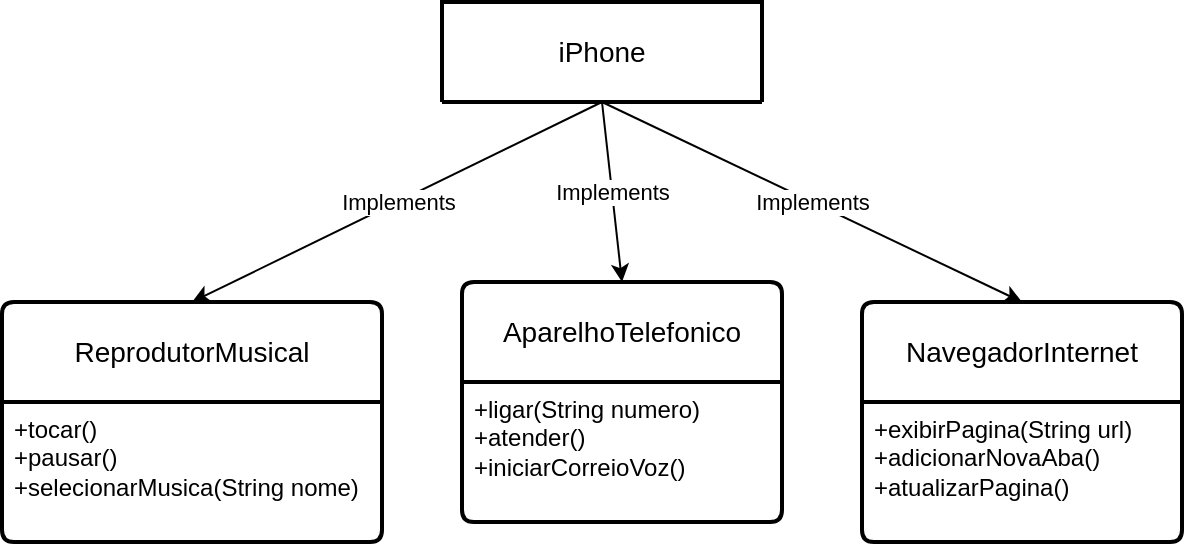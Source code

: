 <mxfile version="24.8.3">
  <diagram id="R2lEEEUBdFMjLlhIrx00" name="Page-1">
    <mxGraphModel dx="837" dy="449" grid="1" gridSize="10" guides="1" tooltips="1" connect="1" arrows="1" fold="1" page="1" pageScale="1" pageWidth="850" pageHeight="1100" math="0" shadow="0" extFonts="Permanent Marker^https://fonts.googleapis.com/css?family=Permanent+Marker">
      <root>
        <mxCell id="0" />
        <mxCell id="1" parent="0" />
        <mxCell id="laiH6fXHOS-rCVjp8rCz-1" value="iPhone" style="swimlane;childLayout=stackLayout;horizontal=1;startSize=50;horizontalStack=0;rounded=1;fontSize=14;fontStyle=0;strokeWidth=2;resizeParent=0;resizeLast=1;shadow=0;dashed=0;align=center;arcSize=4;whiteSpace=wrap;html=1;" vertex="1" parent="1">
          <mxGeometry x="310" y="100" width="160" height="50" as="geometry" />
        </mxCell>
        <mxCell id="laiH6fXHOS-rCVjp8rCz-2" value="&lt;div&gt;&lt;br&gt;&lt;/div&gt;&lt;div&gt;&lt;br&gt;&lt;/div&gt;" style="align=left;strokeColor=none;fillColor=none;spacingLeft=4;fontSize=12;verticalAlign=top;resizable=0;rotatable=0;part=1;html=1;" vertex="1" parent="laiH6fXHOS-rCVjp8rCz-1">
          <mxGeometry y="50" width="160" as="geometry" />
        </mxCell>
        <mxCell id="laiH6fXHOS-rCVjp8rCz-3" value="ReprodutorMusical" style="swimlane;childLayout=stackLayout;horizontal=1;startSize=50;horizontalStack=0;rounded=1;fontSize=14;fontStyle=0;strokeWidth=2;resizeParent=0;resizeLast=1;shadow=0;dashed=0;align=center;arcSize=4;whiteSpace=wrap;html=1;" vertex="1" parent="1">
          <mxGeometry x="90" y="250" width="190" height="120" as="geometry" />
        </mxCell>
        <mxCell id="laiH6fXHOS-rCVjp8rCz-4" value="+tocar()&lt;br&gt;+pausar()&lt;br&gt;+selecionarMusica(String nome)" style="align=left;strokeColor=none;fillColor=none;spacingLeft=4;fontSize=12;verticalAlign=top;resizable=0;rotatable=0;part=1;html=1;" vertex="1" parent="laiH6fXHOS-rCVjp8rCz-3">
          <mxGeometry y="50" width="190" height="70" as="geometry" />
        </mxCell>
        <mxCell id="laiH6fXHOS-rCVjp8rCz-5" value="AparelhoTelefonico" style="swimlane;childLayout=stackLayout;horizontal=1;startSize=50;horizontalStack=0;rounded=1;fontSize=14;fontStyle=0;strokeWidth=2;resizeParent=0;resizeLast=1;shadow=0;dashed=0;align=center;arcSize=4;whiteSpace=wrap;html=1;" vertex="1" parent="1">
          <mxGeometry x="320" y="240" width="160" height="120" as="geometry" />
        </mxCell>
        <mxCell id="laiH6fXHOS-rCVjp8rCz-6" value="+ligar(String numero)&lt;br&gt;+atender()&lt;br&gt;+iniciarCorreioVoz()" style="align=left;strokeColor=none;fillColor=none;spacingLeft=4;fontSize=12;verticalAlign=top;resizable=0;rotatable=0;part=1;html=1;" vertex="1" parent="laiH6fXHOS-rCVjp8rCz-5">
          <mxGeometry y="50" width="160" height="70" as="geometry" />
        </mxCell>
        <mxCell id="laiH6fXHOS-rCVjp8rCz-7" value="NavegadorInternet" style="swimlane;childLayout=stackLayout;horizontal=1;startSize=50;horizontalStack=0;rounded=1;fontSize=14;fontStyle=0;strokeWidth=2;resizeParent=0;resizeLast=1;shadow=0;dashed=0;align=center;arcSize=4;whiteSpace=wrap;html=1;" vertex="1" parent="1">
          <mxGeometry x="520" y="250" width="160" height="120" as="geometry" />
        </mxCell>
        <mxCell id="laiH6fXHOS-rCVjp8rCz-8" value="+exibirPagina(String url)&lt;br&gt;+adicionarNovaAba()&lt;br&gt;+atualizarPagina()" style="align=left;strokeColor=none;fillColor=none;spacingLeft=4;fontSize=12;verticalAlign=top;resizable=0;rotatable=0;part=1;html=1;" vertex="1" parent="laiH6fXHOS-rCVjp8rCz-7">
          <mxGeometry y="50" width="160" height="70" as="geometry" />
        </mxCell>
        <mxCell id="laiH6fXHOS-rCVjp8rCz-23" value="" style="endArrow=classic;html=1;rounded=0;exitX=0;exitY=0;exitDx=0;exitDy=0;entryX=0.5;entryY=0;entryDx=0;entryDy=0;" edge="1" parent="1" source="laiH6fXHOS-rCVjp8rCz-2" target="laiH6fXHOS-rCVjp8rCz-5">
          <mxGeometry relative="1" as="geometry">
            <mxPoint x="360" y="190" as="sourcePoint" />
            <mxPoint x="460" y="190" as="targetPoint" />
          </mxGeometry>
        </mxCell>
        <mxCell id="laiH6fXHOS-rCVjp8rCz-24" value="Implements" style="edgeLabel;resizable=0;html=1;;align=center;verticalAlign=middle;" connectable="0" vertex="1" parent="laiH6fXHOS-rCVjp8rCz-23">
          <mxGeometry relative="1" as="geometry" />
        </mxCell>
        <mxCell id="laiH6fXHOS-rCVjp8rCz-27" value="" style="endArrow=classic;html=1;rounded=0;exitX=0;exitY=0;exitDx=0;exitDy=0;entryX=0.5;entryY=0;entryDx=0;entryDy=0;" edge="1" parent="1" source="laiH6fXHOS-rCVjp8rCz-2" target="laiH6fXHOS-rCVjp8rCz-7">
          <mxGeometry relative="1" as="geometry">
            <mxPoint x="540" y="120" as="sourcePoint" />
            <mxPoint x="550" y="210" as="targetPoint" />
          </mxGeometry>
        </mxCell>
        <mxCell id="laiH6fXHOS-rCVjp8rCz-28" value="Implements" style="edgeLabel;resizable=0;html=1;;align=center;verticalAlign=middle;" connectable="0" vertex="1" parent="laiH6fXHOS-rCVjp8rCz-27">
          <mxGeometry relative="1" as="geometry" />
        </mxCell>
        <mxCell id="laiH6fXHOS-rCVjp8rCz-29" value="" style="endArrow=classic;html=1;rounded=0;exitX=0;exitY=0;exitDx=0;exitDy=0;entryX=0.5;entryY=0;entryDx=0;entryDy=0;" edge="1" parent="1" source="laiH6fXHOS-rCVjp8rCz-2" target="laiH6fXHOS-rCVjp8rCz-3">
          <mxGeometry relative="1" as="geometry">
            <mxPoint x="50" y="100" as="sourcePoint" />
            <mxPoint x="250" y="190" as="targetPoint" />
          </mxGeometry>
        </mxCell>
        <mxCell id="laiH6fXHOS-rCVjp8rCz-30" value="Implements" style="edgeLabel;resizable=0;html=1;;align=center;verticalAlign=middle;" connectable="0" vertex="1" parent="laiH6fXHOS-rCVjp8rCz-29">
          <mxGeometry relative="1" as="geometry" />
        </mxCell>
      </root>
    </mxGraphModel>
  </diagram>
</mxfile>
